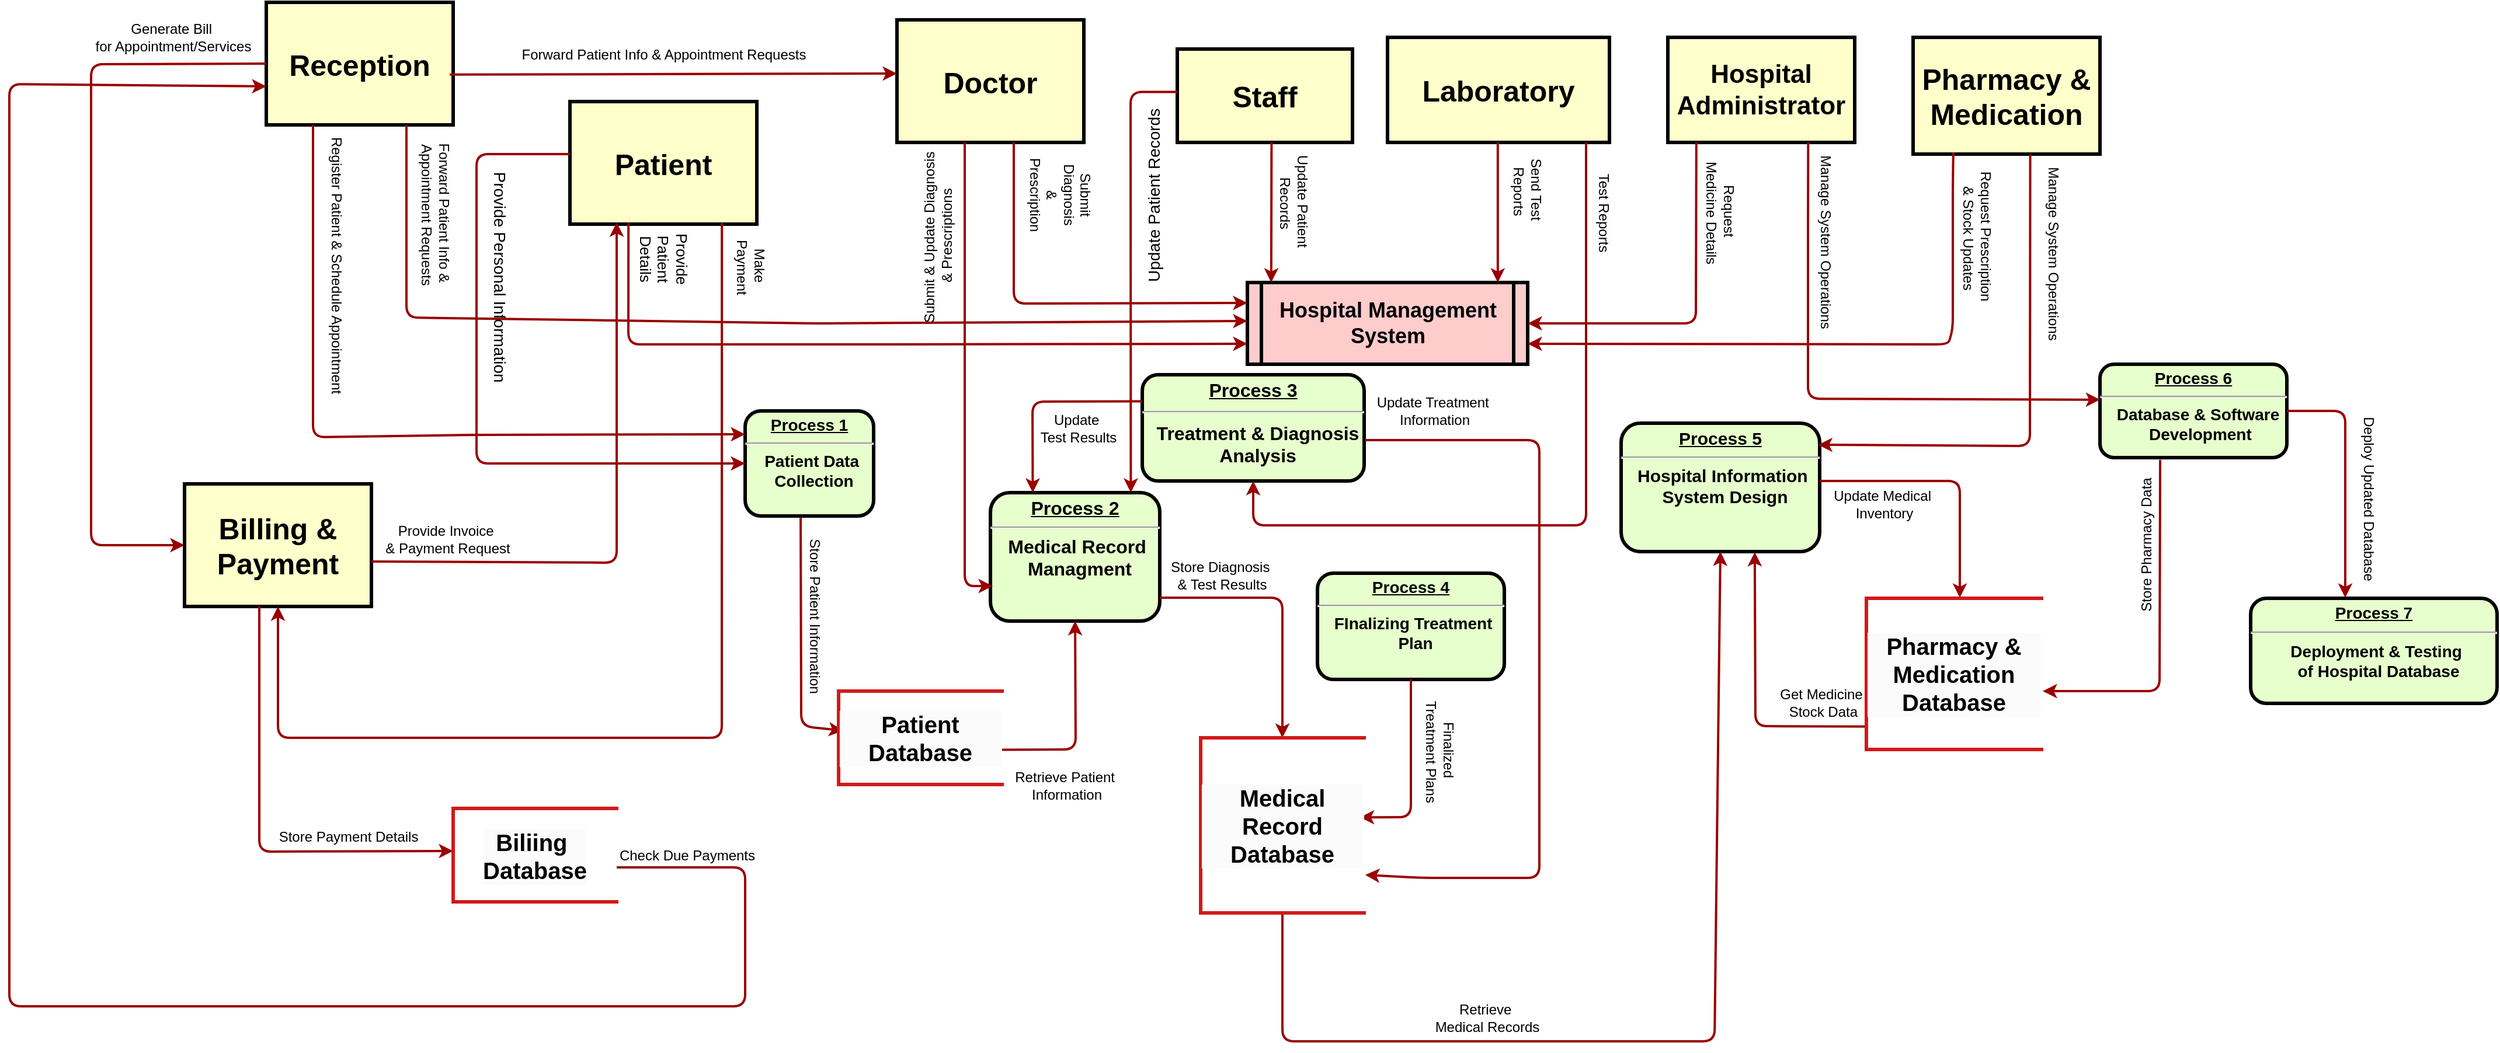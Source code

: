 <mxfile version="26.0.9">
  <diagram name="Page-1" id="c7558073-3199-34d8-9f00-42111426c3f3">
    <mxGraphModel dx="2760" dy="861" grid="1" gridSize="10" guides="1" tooltips="1" connect="1" arrows="1" fold="1" page="1" pageScale="1" pageWidth="826" pageHeight="1169" background="none" math="0" shadow="0">
      <root>
        <mxCell id="0" />
        <mxCell id="1" parent="0" />
        <mxCell id="2" value="&lt;p style=&quot;margin: 0px; margin-top: 4px; text-align: center; text-decoration: underline;&quot;&gt;&lt;strong&gt;&lt;font style=&quot;font-size: 14px;&quot;&gt;Process 1&lt;br&gt;&lt;/font&gt;&lt;/strong&gt;&lt;/p&gt;&lt;hr&gt;&lt;p style=&quot;margin: 0px; margin-left: 8px;&quot;&gt;&lt;font style=&quot;font-size: 14px;&quot;&gt;Patient Data&amp;nbsp;&lt;/font&gt;&lt;/p&gt;&lt;p style=&quot;margin: 0px; margin-left: 8px;&quot;&gt;&lt;font style=&quot;font-size: 14px;&quot;&gt;Collection&lt;/font&gt;&lt;/p&gt;" style="verticalAlign=middle;align=center;overflow=fill;fontSize=12;fontFamily=Helvetica;html=1;rounded=1;fontStyle=1;strokeWidth=3;fillColor=#E6FFCC" parent="1" vertex="1">
          <mxGeometry x="-50" y="370" width="110" height="90" as="geometry" />
        </mxCell>
        <mxCell id="3" value="Doctor" style="whiteSpace=wrap;align=center;verticalAlign=middle;fontStyle=1;strokeWidth=3;fillColor=#FFFFCC;fontSize=25;" parent="1" vertex="1">
          <mxGeometry x="80" y="35" width="160" height="105" as="geometry" />
        </mxCell>
        <mxCell id="4" value="Patient" style="whiteSpace=wrap;align=center;verticalAlign=middle;fontStyle=1;strokeWidth=3;fillColor=#FFFFCC;fontSize=25;" parent="1" vertex="1">
          <mxGeometry x="-200" y="105" width="160" height="105" as="geometry" />
        </mxCell>
        <mxCell id="5" value="Hospital Management System" style="shape=process;whiteSpace=wrap;align=center;verticalAlign=middle;size=0.048;fontStyle=1;strokeWidth=3;fillColor=#FFCCCC;fontSize=18;" parent="1" vertex="1">
          <mxGeometry x="380" y="260" width="240" height="70" as="geometry" />
        </mxCell>
        <mxCell id="6" value="&lt;p style=&quot;margin: 0px; margin-top: 4px; text-align: center; text-decoration: underline;&quot;&gt;&lt;strong&gt;&lt;font style=&quot;font-size: 16px;&quot;&gt;Process 2&lt;br&gt;&lt;/font&gt;&lt;/strong&gt;&lt;/p&gt;&lt;hr&gt;&lt;p style=&quot;margin: 0px; margin-left: 8px;&quot;&gt;&lt;font style=&quot;font-size: 16px;&quot;&gt;Medical Record&amp;nbsp;&lt;/font&gt;&lt;/p&gt;&lt;p style=&quot;margin: 0px; margin-left: 8px;&quot;&gt;&lt;font style=&quot;font-size: 16px;&quot;&gt;Managment&lt;/font&gt;&lt;/p&gt;" style="verticalAlign=middle;align=center;overflow=fill;fontSize=12;fontFamily=Helvetica;html=1;rounded=1;fontStyle=1;strokeWidth=3;fillColor=#E6FFCC" parent="1" vertex="1">
          <mxGeometry x="160" y="440" width="145" height="110" as="geometry" />
        </mxCell>
        <mxCell id="7" value="&lt;p style=&quot;margin: 0px; margin-top: 4px; text-align: center; text-decoration: underline;&quot;&gt;&lt;strong&gt;&lt;font&gt;&lt;strong&gt;Process&lt;/strong&gt; 3&lt;br&gt;&lt;/font&gt;&lt;/strong&gt;&lt;/p&gt;&lt;hr&gt;&lt;p style=&quot;margin: 0px; margin-left: 8px;&quot;&gt;&lt;font&gt;Treatment &amp;amp;&amp;nbsp;&lt;/font&gt;&lt;span style=&quot;background-color: transparent; color: light-dark(rgb(0, 0, 0), rgb(255, 255, 255));&quot;&gt;Diagnosis&lt;/span&gt;&lt;/p&gt;&lt;p style=&quot;margin: 0px; margin-left: 8px;&quot;&gt;&lt;font&gt;Analysis&lt;/font&gt;&lt;/p&gt;" style="verticalAlign=middle;align=center;overflow=fill;fontSize=16;fontFamily=Helvetica;html=1;rounded=1;fontStyle=1;strokeWidth=3;fillColor=#E6FFCC;rotation=0;" parent="1" vertex="1">
          <mxGeometry x="290" y="339" width="190" height="91" as="geometry" />
        </mxCell>
        <mxCell id="8" value="&lt;p style=&quot;margin: 0px; margin-top: 4px; text-align: center; text-decoration: underline;&quot;&gt;&lt;strong&gt;&lt;font style=&quot;font-size: 14px;&quot;&gt;&lt;strong style=&quot;&quot;&gt;Process&lt;/strong&gt; 4&lt;br&gt;&lt;/font&gt;&lt;/strong&gt;&lt;/p&gt;&lt;hr&gt;&lt;p style=&quot;margin: 0px; margin-left: 8px;&quot;&gt;&lt;font style=&quot;font-size: 14px;&quot;&gt;FInalizing Treatment&amp;nbsp;&lt;/font&gt;&lt;/p&gt;&lt;p style=&quot;margin: 0px; margin-left: 8px;&quot;&gt;&lt;font style=&quot;font-size: 14px;&quot;&gt;Plan&lt;/font&gt;&lt;/p&gt;" style="verticalAlign=middle;align=center;overflow=fill;fontSize=12;fontFamily=Helvetica;html=1;rounded=1;fontStyle=1;strokeWidth=3;fillColor=#E6FFCC" parent="1" vertex="1">
          <mxGeometry x="440" y="509" width="160" height="91" as="geometry" />
        </mxCell>
        <mxCell id="9" value="&lt;p style=&quot;margin: 0px; margin-top: 4px; text-align: center; text-decoration: underline;&quot;&gt;&lt;strong&gt;&lt;font style=&quot;font-size: 15px;&quot;&gt;&lt;strong style=&quot;&quot;&gt;Process&lt;/strong&gt; 5&lt;br&gt;&lt;/font&gt;&lt;/strong&gt;&lt;/p&gt;&lt;hr&gt;&lt;p style=&quot;margin: 0px; margin-left: 8px;&quot;&gt;&lt;strong data-end=&quot;839&quot; data-start=&quot;801&quot;&gt;&lt;font style=&quot;font-size: 15px;&quot;&gt;Hospital Information&amp;nbsp;&lt;/font&gt;&lt;/strong&gt;&lt;/p&gt;&lt;p style=&quot;margin: 0px; margin-left: 8px;&quot;&gt;&lt;strong data-end=&quot;839&quot; data-start=&quot;801&quot;&gt;&lt;font style=&quot;font-size: 15px;&quot;&gt;System Design&lt;/font&gt;&lt;/strong&gt;&lt;br&gt;&lt;/p&gt;" style="verticalAlign=middle;align=center;overflow=fill;fontSize=12;fontFamily=Helvetica;html=1;rounded=1;fontStyle=1;strokeWidth=3;fillColor=#E6FFCC" parent="1" vertex="1">
          <mxGeometry x="700" y="380.5" width="170" height="110" as="geometry" />
        </mxCell>
        <mxCell id="10" value="&lt;p style=&quot;margin: 0px; margin-top: 4px; text-align: center; text-decoration: underline;&quot;&gt;&lt;strong&gt;&lt;font style=&quot;font-size: 14px;&quot;&gt;&lt;strong style=&quot;&quot;&gt;Process&lt;/strong&gt; 6&lt;br&gt;&lt;/font&gt;&lt;/strong&gt;&lt;/p&gt;&lt;hr&gt;&lt;p style=&quot;margin: 0px; margin-left: 8px;&quot;&gt;&lt;font style=&quot;font-size: 14px;&quot;&gt;Database &amp;amp; Software&lt;/font&gt;&lt;/p&gt;&lt;p style=&quot;margin: 0px; margin-left: 8px;&quot;&gt;&lt;font style=&quot;font-size: 14px;&quot;&gt;&amp;nbsp;Development&lt;/font&gt;&lt;br&gt;&lt;/p&gt;" style="verticalAlign=middle;align=center;overflow=fill;fontSize=12;fontFamily=Helvetica;html=1;rounded=1;fontStyle=1;strokeWidth=3;fillColor=#E6FFCC" parent="1" vertex="1">
          <mxGeometry x="1110" y="330" width="160" height="80" as="geometry" />
        </mxCell>
        <mxCell id="12" value="Laboratory" style="whiteSpace=wrap;align=center;verticalAlign=middle;fontStyle=1;strokeWidth=3;fillColor=#FFFFCC;fontSize=25;" parent="1" vertex="1">
          <mxGeometry x="500" y="50" width="190" height="90" as="geometry" />
        </mxCell>
        <mxCell id="13" value="Hospital Administrator" style="whiteSpace=wrap;align=center;verticalAlign=middle;fontStyle=1;strokeWidth=3;fillColor=#FFFFCC;fontSize=22;" parent="1" vertex="1">
          <mxGeometry x="740" y="50" width="160" height="90" as="geometry" />
        </mxCell>
        <mxCell id="14" value="Staff" style="whiteSpace=wrap;align=center;verticalAlign=middle;fontStyle=1;strokeWidth=3;fillColor=#FFFFCC;fontSize=25;" parent="1" vertex="1">
          <mxGeometry x="320" y="60" width="150" height="80" as="geometry" />
        </mxCell>
        <mxCell id="15" value="Pharmacy &amp; Medication" style="whiteSpace=wrap;align=center;verticalAlign=middle;fontStyle=1;strokeWidth=3;fillColor=#FFFFCC;fontSize=25;" parent="1" vertex="1">
          <mxGeometry x="950" y="50" width="160" height="100" as="geometry" />
        </mxCell>
        <mxCell id="11" value="&lt;p style=&quot;margin: 0px; margin-top: 4px; text-align: center; text-decoration: underline;&quot;&gt;&lt;strong&gt;&lt;strong&gt;Process&lt;/strong&gt; 7&lt;br&gt;&lt;/strong&gt;&lt;/p&gt;&lt;hr&gt;&lt;p style=&quot;margin: 0px; margin-left: 8px;&quot;&gt;Deployment &amp;amp; Testing&amp;nbsp;&lt;/p&gt;&lt;p style=&quot;margin: 0px; margin-left: 8px;&quot;&gt;of Hospital Database&lt;br&gt;&lt;/p&gt;" style="verticalAlign=middle;align=center;overflow=fill;fontSize=14;fontFamily=Helvetica;html=1;rounded=1;fontStyle=1;strokeWidth=3;fillColor=#E6FFCC" parent="1" vertex="1">
          <mxGeometry x="1239" y="530.5" width="211" height="90" as="geometry" />
        </mxCell>
        <mxCell id="kABfXjlVgv8Bpkl_hZbt-113" value="" style="edgeStyle=none;noEdgeStyle=1;strokeColor=#990000;strokeWidth=2;entryX=0;entryY=0.75;entryDx=0;entryDy=0;exitX=0.313;exitY=0.984;exitDx=0;exitDy=0;exitPerimeter=0;" parent="1" source="4" target="5" edge="1">
          <mxGeometry width="100" height="100" relative="1" as="geometry">
            <mxPoint x="-150" y="200" as="sourcePoint" />
            <mxPoint x="250" y="303" as="targetPoint" />
            <Array as="points">
              <mxPoint x="-150" y="313" />
              <mxPoint x="40" y="313" />
            </Array>
          </mxGeometry>
        </mxCell>
        <mxCell id="kABfXjlVgv8Bpkl_hZbt-114" value="" style="edgeStyle=none;noEdgeStyle=1;strokeColor=#990000;strokeWidth=2;" parent="1" edge="1">
          <mxGeometry width="100" height="100" relative="1" as="geometry">
            <mxPoint x="400.69" y="140" as="sourcePoint" />
            <mxPoint x="400.41" y="260" as="targetPoint" />
            <Array as="points" />
          </mxGeometry>
        </mxCell>
        <mxCell id="kABfXjlVgv8Bpkl_hZbt-118" value="" style="edgeStyle=none;noEdgeStyle=1;strokeColor=#990000;strokeWidth=2;entryX=0.332;entryY=0.006;entryDx=0;entryDy=0;entryPerimeter=0;" parent="1" edge="1">
          <mxGeometry width="100" height="100" relative="1" as="geometry">
            <mxPoint x="594.41" y="140" as="sourcePoint" />
            <mxPoint x="594.41" y="260" as="targetPoint" />
            <Array as="points" />
          </mxGeometry>
        </mxCell>
        <mxCell id="kABfXjlVgv8Bpkl_hZbt-119" value="" style="edgeStyle=none;noEdgeStyle=1;strokeColor=#990000;strokeWidth=2;entryX=1;entryY=0.5;entryDx=0;entryDy=0;" parent="1" target="5" edge="1">
          <mxGeometry width="100" height="100" relative="1" as="geometry">
            <mxPoint x="764.41" y="140" as="sourcePoint" />
            <mxPoint x="764.41" y="260" as="targetPoint" />
            <Array as="points">
              <mxPoint x="764" y="295" />
            </Array>
          </mxGeometry>
        </mxCell>
        <mxCell id="kABfXjlVgv8Bpkl_hZbt-120" value="" style="edgeStyle=none;noEdgeStyle=1;strokeColor=#990000;strokeWidth=2;entryX=1;entryY=0.75;entryDx=0;entryDy=0;" parent="1" target="5" edge="1">
          <mxGeometry width="100" height="100" relative="1" as="geometry">
            <mxPoint x="984.41" y="148.5" as="sourcePoint" />
            <mxPoint x="670.0" y="321" as="targetPoint" />
            <Array as="points">
              <mxPoint x="984" y="178.5" />
              <mxPoint x="984" y="300" />
              <mxPoint x="980" y="313" />
            </Array>
          </mxGeometry>
        </mxCell>
        <mxCell id="kABfXjlVgv8Bpkl_hZbt-121" value="Provide Patient Details" style="text;html=1;align=center;verticalAlign=middle;whiteSpace=wrap;rounded=0;rotation=90;fontSize=13;" parent="1" vertex="1">
          <mxGeometry x="-150" y="225" width="60" height="30" as="geometry" />
        </mxCell>
        <mxCell id="kABfXjlVgv8Bpkl_hZbt-122" value="&lt;meta charset=&quot;utf-8&quot;&gt;Submit Diagnosis &amp;amp; Prescription" style="text;html=1;align=center;verticalAlign=middle;whiteSpace=wrap;rounded=0;rotation=90;" parent="1" vertex="1">
          <mxGeometry x="190" y="170" width="60" height="30" as="geometry" />
        </mxCell>
        <mxCell id="kABfXjlVgv8Bpkl_hZbt-126" value="Update Patient&lt;div&gt;&amp;nbsp;Records&lt;/div&gt;" style="text;html=1;align=center;verticalAlign=middle;resizable=0;points=[];autosize=1;strokeColor=none;fillColor=none;rotation=90;" parent="1" vertex="1">
          <mxGeometry x="370" y="170" width="100" height="40" as="geometry" />
        </mxCell>
        <mxCell id="kABfXjlVgv8Bpkl_hZbt-127" value="Send Test&lt;div&gt;&amp;nbsp;Reports&lt;/div&gt;" style="text;html=1;align=center;verticalAlign=middle;resizable=0;points=[];autosize=1;strokeColor=none;fillColor=none;rotation=90;" parent="1" vertex="1">
          <mxGeometry x="580" y="160" width="80" height="40" as="geometry" />
        </mxCell>
        <mxCell id="kABfXjlVgv8Bpkl_hZbt-128" value="Request&amp;nbsp;&lt;div&gt;Medicine Details&lt;/div&gt;" style="text;html=1;align=center;verticalAlign=middle;resizable=0;points=[];autosize=1;strokeColor=none;fillColor=none;rotation=90;" parent="1" vertex="1">
          <mxGeometry x="730" y="180" width="110" height="40" as="geometry" />
        </mxCell>
        <mxCell id="kABfXjlVgv8Bpkl_hZbt-129" value="Request Prescription&lt;div&gt;&amp;nbsp;&amp;amp; Stock Updates&lt;br&gt;&lt;/div&gt;" style="text;html=1;align=center;verticalAlign=middle;resizable=0;points=[];autosize=1;strokeColor=none;fillColor=none;rotation=90;" parent="1" vertex="1">
          <mxGeometry x="940" y="200" width="130" height="40" as="geometry" />
        </mxCell>
        <mxCell id="kABfXjlVgv8Bpkl_hZbt-130" value="" style="edgeStyle=none;noEdgeStyle=1;strokeColor=#990000;strokeWidth=2;exitX=0.432;exitY=1.018;exitDx=0;exitDy=0;exitPerimeter=0;entryX=0.028;entryY=0.556;entryDx=0;entryDy=0;entryPerimeter=0;" parent="1" source="2" edge="1">
          <mxGeometry width="100" height="100" relative="1" as="geometry">
            <mxPoint y="470" as="sourcePoint" />
            <mxPoint x="33.92" y="643.9" as="targetPoint" />
            <Array as="points">
              <mxPoint x="-2" y="640" />
            </Array>
          </mxGeometry>
        </mxCell>
        <mxCell id="kABfXjlVgv8Bpkl_hZbt-131" value="" style="edgeStyle=none;noEdgeStyle=1;strokeColor=#990000;strokeWidth=2;entryX=0;entryY=0.5;entryDx=0;entryDy=0;" parent="1" target="2" edge="1">
          <mxGeometry width="100" height="100" relative="1" as="geometry">
            <mxPoint x="-200" y="150" as="sourcePoint" />
            <mxPoint x="110" y="430" as="targetPoint" />
            <Array as="points">
              <mxPoint x="-280" y="150" />
              <mxPoint x="-280" y="415" />
              <mxPoint x="-140" y="415" />
            </Array>
          </mxGeometry>
        </mxCell>
        <mxCell id="kABfXjlVgv8Bpkl_hZbt-132" value="" style="edgeStyle=none;noEdgeStyle=1;strokeColor=#990000;strokeWidth=2;exitX=0.995;exitY=0.665;exitDx=0;exitDy=0;exitPerimeter=0;entryX=0.5;entryY=1;entryDx=0;entryDy=0;" parent="1" target="6" edge="1">
          <mxGeometry width="100" height="100" relative="1" as="geometry">
            <mxPoint x="169.3" y="660.25" as="sourcePoint" />
            <mxPoint x="243" y="560" as="targetPoint" />
            <Array as="points">
              <mxPoint x="233" y="660" />
            </Array>
          </mxGeometry>
        </mxCell>
        <mxCell id="kABfXjlVgv8Bpkl_hZbt-133" value="Store Patient Information" style="text;html=1;align=center;verticalAlign=middle;resizable=0;points=[];autosize=1;strokeColor=none;fillColor=none;rotation=90;" parent="1" vertex="1">
          <mxGeometry x="-70" y="530.5" width="160" height="30" as="geometry" />
        </mxCell>
        <mxCell id="kABfXjlVgv8Bpkl_hZbt-134" value="Retrieve Patient&amp;nbsp;&lt;div&gt;Information&lt;/div&gt;" style="text;html=1;align=center;verticalAlign=middle;resizable=0;points=[];autosize=1;strokeColor=none;fillColor=none;rotation=0;" parent="1" vertex="1">
          <mxGeometry x="170" y="670.5" width="110" height="40" as="geometry" />
        </mxCell>
        <mxCell id="kABfXjlVgv8Bpkl_hZbt-135" value="" style="edgeStyle=none;noEdgeStyle=1;strokeColor=#990000;strokeWidth=2;" parent="1" edge="1">
          <mxGeometry width="100" height="100" relative="1" as="geometry">
            <mxPoint x="305" y="530" as="sourcePoint" />
            <mxPoint x="410" y="650.0" as="targetPoint" />
            <Array as="points">
              <mxPoint x="410" y="530" />
            </Array>
          </mxGeometry>
        </mxCell>
        <mxCell id="kABfXjlVgv8Bpkl_hZbt-136" value="Store Diagnosis&amp;nbsp;&lt;div&gt;&amp;amp; Test Results&lt;/div&gt;" style="text;html=1;align=center;verticalAlign=middle;resizable=0;points=[];autosize=1;strokeColor=none;fillColor=none;" parent="1" vertex="1">
          <mxGeometry x="303" y="490.5" width="110" height="40" as="geometry" />
        </mxCell>
        <mxCell id="kABfXjlVgv8Bpkl_hZbt-138" value="" style="edgeStyle=none;noEdgeStyle=1;strokeColor=#990000;strokeWidth=2;entryX=1.007;entryY=0.783;entryDx=0;entryDy=0;entryPerimeter=0;" parent="1" edge="1">
          <mxGeometry width="100" height="100" relative="1" as="geometry">
            <mxPoint x="481" y="395" as="sourcePoint" />
            <mxPoint x="480.98" y="767.45" as="targetPoint" />
            <Array as="points">
              <mxPoint x="630" y="395" />
              <mxPoint x="630" y="770" />
              <mxPoint x="530" y="770" />
            </Array>
          </mxGeometry>
        </mxCell>
        <mxCell id="kABfXjlVgv8Bpkl_hZbt-139" value="Update Treatment&amp;nbsp;&lt;div&gt;Information&lt;/div&gt;" style="text;html=1;align=center;verticalAlign=middle;resizable=0;points=[];autosize=1;strokeColor=none;fillColor=none;" parent="1" vertex="1">
          <mxGeometry x="480" y="350" width="120" height="40" as="geometry" />
        </mxCell>
        <mxCell id="kABfXjlVgv8Bpkl_hZbt-143" value="" style="edgeStyle=none;noEdgeStyle=1;strokeColor=#990000;strokeWidth=2;entryX=0.974;entryY=0.454;entryDx=0;entryDy=0;entryPerimeter=0;" parent="1" source="8" edge="1">
          <mxGeometry width="100" height="100" relative="1" as="geometry">
            <mxPoint x="315" y="540" as="sourcePoint" />
            <mxPoint x="476.36" y="718.1" as="targetPoint" />
            <Array as="points">
              <mxPoint x="520" y="718" />
            </Array>
          </mxGeometry>
        </mxCell>
        <mxCell id="kABfXjlVgv8Bpkl_hZbt-144" value="Finalized&lt;div&gt;&amp;nbsp;Treatment Plans&lt;/div&gt;" style="text;html=1;align=center;verticalAlign=middle;resizable=0;points=[];autosize=1;strokeColor=none;fillColor=none;rotation=90;" parent="1" vertex="1">
          <mxGeometry x="490" y="640" width="110" height="40" as="geometry" />
        </mxCell>
        <mxCell id="kABfXjlVgv8Bpkl_hZbt-145" value="" style="edgeStyle=none;noEdgeStyle=1;strokeColor=#990000;strokeWidth=2;entryX=0.5;entryY=1;entryDx=0;entryDy=0;exitX=0.5;exitY=1;exitDx=0;exitDy=0;" parent="1" target="9" edge="1">
          <mxGeometry width="100" height="100" relative="1" as="geometry">
            <mxPoint x="410" y="800" as="sourcePoint" />
            <mxPoint x="40" y="1120.0" as="targetPoint" />
            <Array as="points">
              <mxPoint x="410" y="910" />
              <mxPoint x="480" y="910" />
              <mxPoint x="780" y="910" />
            </Array>
          </mxGeometry>
        </mxCell>
        <mxCell id="kABfXjlVgv8Bpkl_hZbt-146" value="Retrieve&amp;nbsp;&lt;div&gt;Medical Records&lt;/div&gt;" style="text;html=1;align=center;verticalAlign=middle;resizable=0;points=[];autosize=1;strokeColor=none;fillColor=none;rotation=0;" parent="1" vertex="1">
          <mxGeometry x="530" y="870" width="110" height="40" as="geometry" />
        </mxCell>
        <mxCell id="kABfXjlVgv8Bpkl_hZbt-148" value="" style="edgeStyle=none;noEdgeStyle=1;strokeColor=#990000;strokeWidth=2;entryX=0.5;entryY=0;entryDx=0;entryDy=0;entryPerimeter=0;" parent="1" edge="1">
          <mxGeometry width="100" height="100" relative="1" as="geometry">
            <mxPoint x="870" y="430" as="sourcePoint" />
            <mxPoint x="990.0" y="530" as="targetPoint" />
            <Array as="points">
              <mxPoint x="990" y="430" />
            </Array>
          </mxGeometry>
        </mxCell>
        <mxCell id="kABfXjlVgv8Bpkl_hZbt-149" value="Update Medical&amp;nbsp;&lt;div&gt;Inventory&lt;/div&gt;" style="text;html=1;align=center;verticalAlign=middle;resizable=0;points=[];autosize=1;strokeColor=none;fillColor=none;" parent="1" vertex="1">
          <mxGeometry x="870" y="430" width="110" height="40" as="geometry" />
        </mxCell>
        <mxCell id="kABfXjlVgv8Bpkl_hZbt-151" value="" style="edgeStyle=none;noEdgeStyle=1;strokeColor=#990000;strokeWidth=2;exitX=0;exitY=0.736;exitDx=0;exitDy=0;exitPerimeter=0;entryX=0.673;entryY=1.004;entryDx=0;entryDy=0;entryPerimeter=0;" parent="1" target="9" edge="1">
          <mxGeometry width="100" height="100" relative="1" as="geometry">
            <mxPoint x="920.0" y="640.4" as="sourcePoint" />
            <mxPoint x="827" y="480" as="targetPoint" />
            <Array as="points">
              <mxPoint x="815" y="640" />
            </Array>
          </mxGeometry>
        </mxCell>
        <mxCell id="kABfXjlVgv8Bpkl_hZbt-152" value="Get Medicine&lt;div&gt;&amp;nbsp;Stock Data&lt;/div&gt;" style="text;html=1;align=center;verticalAlign=middle;resizable=0;points=[];autosize=1;strokeColor=none;fillColor=none;" parent="1" vertex="1">
          <mxGeometry x="826" y="600" width="90" height="40" as="geometry" />
        </mxCell>
        <mxCell id="kABfXjlVgv8Bpkl_hZbt-153" value="Store Pharmacy Data" style="text;html=1;align=center;verticalAlign=middle;resizable=0;points=[];autosize=1;strokeColor=none;fillColor=none;rotation=-90;" parent="1" vertex="1">
          <mxGeometry x="1080" y="470" width="140" height="30" as="geometry" />
        </mxCell>
        <mxCell id="kABfXjlVgv8Bpkl_hZbt-154" value="" style="edgeStyle=none;noEdgeStyle=1;strokeColor=#990000;strokeWidth=2;exitX=0.322;exitY=1.023;exitDx=0;exitDy=0;exitPerimeter=0;" parent="1" source="10" edge="1">
          <mxGeometry width="100" height="100" relative="1" as="geometry">
            <mxPoint x="1161.28" y="450" as="sourcePoint" />
            <mxPoint x="1061" y="610" as="targetPoint" />
            <Array as="points">
              <mxPoint x="1161" y="610" />
            </Array>
          </mxGeometry>
        </mxCell>
        <mxCell id="kABfXjlVgv8Bpkl_hZbt-155" value="" style="edgeStyle=none;noEdgeStyle=1;strokeColor=#990000;strokeWidth=2;" parent="1" source="10" edge="1">
          <mxGeometry width="100" height="100" relative="1" as="geometry">
            <mxPoint x="1230" y="430" as="sourcePoint" />
            <mxPoint x="1320" y="530" as="targetPoint" />
            <Array as="points">
              <mxPoint x="1320" y="370" />
            </Array>
          </mxGeometry>
        </mxCell>
        <mxCell id="kABfXjlVgv8Bpkl_hZbt-161" value="" style="edgeStyle=none;noEdgeStyle=1;strokeColor=#990000;strokeWidth=2;entryX=0;entryY=0.25;entryDx=0;entryDy=0;" parent="1" target="5" edge="1">
          <mxGeometry width="100" height="100" relative="1" as="geometry">
            <mxPoint x="180" y="140" as="sourcePoint" />
            <mxPoint x="380" y="278" as="targetPoint" />
            <Array as="points">
              <mxPoint x="180" y="278" />
            </Array>
          </mxGeometry>
        </mxCell>
        <mxCell id="kABfXjlVgv8Bpkl_hZbt-163" value="" style="edgeStyle=none;noEdgeStyle=1;strokeColor=#990000;strokeWidth=2;exitX=0.432;exitY=1.018;exitDx=0;exitDy=0;exitPerimeter=0;" parent="1" edge="1">
          <mxGeometry width="100" height="100" relative="1" as="geometry">
            <mxPoint x="138" y="140" as="sourcePoint" />
            <mxPoint x="162" y="520" as="targetPoint" />
            <Array as="points">
              <mxPoint x="138" y="520" />
            </Array>
          </mxGeometry>
        </mxCell>
        <mxCell id="kABfXjlVgv8Bpkl_hZbt-164" value="&lt;font&gt;Provide Personal Information&lt;/font&gt;" style="text;html=1;align=center;verticalAlign=middle;resizable=0;points=[];autosize=1;strokeColor=none;fillColor=none;rotation=90;fontSize=14;" parent="1" vertex="1">
          <mxGeometry x="-360" y="240" width="200" height="30" as="geometry" />
        </mxCell>
        <mxCell id="kABfXjlVgv8Bpkl_hZbt-166" value="Submit &amp;amp; Update Diagnosis&amp;nbsp;&lt;div&gt;&amp;amp; Prescriptions&lt;/div&gt;" style="text;html=1;align=center;verticalAlign=middle;resizable=0;points=[];autosize=1;strokeColor=none;fillColor=none;rotation=-90;" parent="1" vertex="1">
          <mxGeometry x="30" y="200" width="170" height="40" as="geometry" />
        </mxCell>
        <mxCell id="kABfXjlVgv8Bpkl_hZbt-171" value="" style="edgeStyle=none;noEdgeStyle=1;strokeColor=#990000;strokeWidth=2;entryX=0.829;entryY=0.03;entryDx=0;entryDy=0;exitX=0;exitY=0.5;exitDx=0;exitDy=0;entryPerimeter=0;" parent="1" edge="1">
          <mxGeometry width="100" height="100" relative="1" as="geometry">
            <mxPoint x="320" y="96.7" as="sourcePoint" />
            <mxPoint x="280.205" y="440.0" as="targetPoint" />
            <Array as="points">
              <mxPoint x="280" y="96.7" />
            </Array>
          </mxGeometry>
        </mxCell>
        <mxCell id="kABfXjlVgv8Bpkl_hZbt-172" value="Update Patient Records" style="edgeLabel;html=1;align=center;verticalAlign=middle;resizable=0;points=[];rotation=-90;fontSize=14;" parent="kABfXjlVgv8Bpkl_hZbt-171" vertex="1" connectable="0">
          <mxGeometry x="-0.498" y="2" relative="1" as="geometry">
            <mxPoint x="18" y="33" as="offset" />
          </mxGeometry>
        </mxCell>
        <mxCell id="kABfXjlVgv8Bpkl_hZbt-175" value="" style="edgeStyle=none;noEdgeStyle=1;strokeColor=#990000;strokeWidth=2;entryX=0.5;entryY=1;entryDx=0;entryDy=0;" parent="1" target="7" edge="1">
          <mxGeometry width="100" height="100" relative="1" as="geometry">
            <mxPoint x="670" y="140" as="sourcePoint" />
            <mxPoint x="740" y="240" as="targetPoint" />
            <Array as="points">
              <mxPoint x="670" y="468" />
              <mxPoint x="540" y="468" />
              <mxPoint x="385" y="468" />
            </Array>
          </mxGeometry>
        </mxCell>
        <mxCell id="kABfXjlVgv8Bpkl_hZbt-176" value="Test Reports" style="text;html=1;align=center;verticalAlign=middle;resizable=0;points=[];autosize=1;strokeColor=none;fillColor=none;rotation=90;" parent="1" vertex="1">
          <mxGeometry x="640" y="185" width="90" height="30" as="geometry" />
        </mxCell>
        <mxCell id="kABfXjlVgv8Bpkl_hZbt-178" value="" style="edgeStyle=none;noEdgeStyle=1;strokeColor=#990000;strokeWidth=2;entryX=0.992;entryY=0.168;entryDx=0;entryDy=0;entryPerimeter=0;" parent="1" target="9" edge="1">
          <mxGeometry width="100" height="100" relative="1" as="geometry">
            <mxPoint x="1050.28" y="150" as="sourcePoint" />
            <mxPoint x="950" y="310" as="targetPoint" />
            <Array as="points">
              <mxPoint x="1050" y="400" />
            </Array>
          </mxGeometry>
        </mxCell>
        <mxCell id="kABfXjlVgv8Bpkl_hZbt-181" value="Manage System Operations" style="text;html=1;align=center;verticalAlign=middle;resizable=0;points=[];autosize=1;strokeColor=none;fillColor=none;rotation=90;" parent="1" vertex="1">
          <mxGeometry x="985" y="220" width="170" height="30" as="geometry" />
        </mxCell>
        <mxCell id="kABfXjlVgv8Bpkl_hZbt-183" value="" style="edgeStyle=none;noEdgeStyle=1;strokeColor=#990000;strokeWidth=2;entryX=0.001;entryY=0.38;entryDx=0;entryDy=0;entryPerimeter=0;exitX=0.876;exitY=1.005;exitDx=0;exitDy=0;exitPerimeter=0;" parent="1" target="10" edge="1">
          <mxGeometry width="100" height="100" relative="1" as="geometry">
            <mxPoint x="860.16" y="140.0" as="sourcePoint" />
            <mxPoint x="1088.72" y="361.39" as="targetPoint" />
            <Array as="points">
              <mxPoint x="860" y="219.55" />
              <mxPoint x="860" y="359.55" />
            </Array>
          </mxGeometry>
        </mxCell>
        <mxCell id="kABfXjlVgv8Bpkl_hZbt-184" value="Manage System Operations" style="text;html=1;align=center;verticalAlign=middle;resizable=0;points=[];autosize=1;strokeColor=none;fillColor=none;rotation=90;" parent="1" vertex="1">
          <mxGeometry x="790" y="210" width="170" height="30" as="geometry" />
        </mxCell>
        <mxCell id="kABfXjlVgv8Bpkl_hZbt-185" value="Deploy Updated Database" style="text;html=1;align=center;verticalAlign=middle;resizable=0;points=[];autosize=1;strokeColor=none;fillColor=none;rotation=90;" parent="1" vertex="1">
          <mxGeometry x="1260" y="430" width="160" height="30" as="geometry" />
        </mxCell>
        <mxCell id="kABfXjlVgv8Bpkl_hZbt-188" value="" style="edgeStyle=none;noEdgeStyle=1;strokeColor=#990000;strokeWidth=2;exitX=0;exitY=0.25;exitDx=0;exitDy=0;entryX=0.25;entryY=0;entryDx=0;entryDy=0;" parent="1" source="7" target="6" edge="1">
          <mxGeometry width="100" height="100" relative="1" as="geometry">
            <mxPoint x="530" y="610" as="sourcePoint" />
            <mxPoint x="200" y="430" as="targetPoint" />
            <Array as="points">
              <mxPoint x="196" y="362" />
            </Array>
          </mxGeometry>
        </mxCell>
        <mxCell id="kABfXjlVgv8Bpkl_hZbt-189" value="Update&amp;nbsp;&lt;div&gt;Test Results&lt;/div&gt;" style="text;html=1;align=center;verticalAlign=middle;resizable=0;points=[];autosize=1;strokeColor=none;fillColor=none;" parent="1" vertex="1">
          <mxGeometry x="190" y="364.5" width="90" height="40" as="geometry" />
        </mxCell>
        <mxCell id="Q69aHHKTvdQ78P_1a7O1-15" value="Reception" style="whiteSpace=wrap;align=center;verticalAlign=middle;fontStyle=1;strokeWidth=3;fillColor=#FFFFCC;fontSize=25;" parent="1" vertex="1">
          <mxGeometry x="-460" y="20" width="160" height="105" as="geometry" />
        </mxCell>
        <mxCell id="Q69aHHKTvdQ78P_1a7O1-16" value="" style="edgeStyle=none;noEdgeStyle=1;strokeColor=#990000;strokeWidth=2;entryX=0;entryY=0.75;entryDx=0;entryDy=0;exitX=0.25;exitY=1;exitDx=0;exitDy=0;" parent="1" source="Q69aHHKTvdQ78P_1a7O1-15" edge="1">
          <mxGeometry width="100" height="100" relative="1" as="geometry">
            <mxPoint x="-420" y="130" as="sourcePoint" />
            <mxPoint x="-50" y="390" as="targetPoint" />
            <Array as="points">
              <mxPoint x="-420" y="182.5" />
              <mxPoint x="-420" y="392.5" />
              <mxPoint x="-280" y="390.5" />
            </Array>
          </mxGeometry>
        </mxCell>
        <mxCell id="Q69aHHKTvdQ78P_1a7O1-17" value="Register Patient &amp;amp; Schedule Appointment" style="text;html=1;align=center;verticalAlign=middle;resizable=0;points=[];autosize=1;strokeColor=none;fillColor=none;rotation=90;" parent="1" vertex="1">
          <mxGeometry x="-520" y="230" width="240" height="30" as="geometry" />
        </mxCell>
        <mxCell id="Q69aHHKTvdQ78P_1a7O1-18" value="" style="edgeStyle=none;noEdgeStyle=1;strokeColor=#990000;strokeWidth=2;entryX=0;entryY=0.75;entryDx=0;entryDy=0;exitX=0.75;exitY=1;exitDx=0;exitDy=0;" parent="1" source="Q69aHHKTvdQ78P_1a7O1-15" edge="1">
          <mxGeometry width="100" height="100" relative="1" as="geometry">
            <mxPoint x="10" y="-20" as="sourcePoint" />
            <mxPoint x="380" y="293" as="targetPoint" />
            <Array as="points">
              <mxPoint x="-340" y="290" />
              <mxPoint x="10" y="295" />
            </Array>
          </mxGeometry>
        </mxCell>
        <mxCell id="Q69aHHKTvdQ78P_1a7O1-19" value="Forward Patient Info &amp;amp;&lt;div&gt;&amp;nbsp;Appointment Requests&lt;/div&gt;" style="text;html=1;align=center;verticalAlign=middle;resizable=0;points=[];autosize=1;strokeColor=none;fillColor=none;rotation=90;" parent="1" vertex="1">
          <mxGeometry x="-390" y="180" width="150" height="40" as="geometry" />
        </mxCell>
        <mxCell id="Q69aHHKTvdQ78P_1a7O1-22" value="Forward Patient Info &amp;amp; Appointment Requests" style="text;html=1;align=center;verticalAlign=middle;resizable=0;points=[];autosize=1;strokeColor=none;fillColor=none;" parent="1" vertex="1">
          <mxGeometry x="-255" y="50" width="270" height="30" as="geometry" />
        </mxCell>
        <mxCell id="Q69aHHKTvdQ78P_1a7O1-23" value="" style="edgeStyle=none;noEdgeStyle=1;strokeColor=#990000;strokeWidth=2;exitX=0;exitY=0.5;exitDx=0;exitDy=0;entryX=0;entryY=0.5;entryDx=0;entryDy=0;" parent="1" source="Q69aHHKTvdQ78P_1a7O1-15" target="Q69aHHKTvdQ78P_1a7O1-25" edge="1">
          <mxGeometry width="100" height="100" relative="1" as="geometry">
            <mxPoint x="-710" y="234.29" as="sourcePoint" />
            <mxPoint x="-610" y="490" as="targetPoint" />
            <Array as="points">
              <mxPoint x="-610" y="73" />
              <mxPoint x="-610" y="485" />
            </Array>
          </mxGeometry>
        </mxCell>
        <mxCell id="Q69aHHKTvdQ78P_1a7O1-25" value="Billing &amp; Payment" style="whiteSpace=wrap;align=center;verticalAlign=middle;fontStyle=1;strokeWidth=3;fillColor=#FFFFCC;fontSize=25;" parent="1" vertex="1">
          <mxGeometry x="-530" y="432.5" width="160" height="105" as="geometry" />
        </mxCell>
        <mxCell id="Q69aHHKTvdQ78P_1a7O1-26" value="" style="edgeStyle=none;noEdgeStyle=1;strokeColor=#990000;strokeWidth=2;exitX=0.982;exitY=0.589;exitDx=0;exitDy=0;exitPerimeter=0;" parent="1" source="Q69aHHKTvdQ78P_1a7O1-15" edge="1">
          <mxGeometry width="100" height="100" relative="1" as="geometry">
            <mxPoint x="-289" y="80" as="sourcePoint" />
            <mxPoint x="80" y="81" as="targetPoint" />
            <Array as="points" />
          </mxGeometry>
        </mxCell>
        <mxCell id="Q69aHHKTvdQ78P_1a7O1-27" value="Generate Bill&amp;nbsp;&lt;div&gt;for Appointment/Services&lt;/div&gt;" style="text;html=1;align=center;verticalAlign=middle;resizable=0;points=[];autosize=1;strokeColor=none;fillColor=none;" parent="1" vertex="1">
          <mxGeometry x="-620" y="30" width="160" height="40" as="geometry" />
        </mxCell>
        <mxCell id="Q69aHHKTvdQ78P_1a7O1-31" value="" style="edgeStyle=none;noEdgeStyle=1;strokeColor=#990000;strokeWidth=2;exitX=1;exitY=0.633;exitDx=0;exitDy=0;exitPerimeter=0;" parent="1" source="Q69aHHKTvdQ78P_1a7O1-25" edge="1">
          <mxGeometry width="100" height="100" relative="1" as="geometry">
            <mxPoint x="-543" y="209.57" as="sourcePoint" />
            <mxPoint x="-160" y="208.57" as="targetPoint" />
            <Array as="points">
              <mxPoint x="-160" y="500" />
            </Array>
          </mxGeometry>
        </mxCell>
        <mxCell id="Q69aHHKTvdQ78P_1a7O1-32" value="Provide Invoice&amp;nbsp;&lt;div&gt;&amp;amp; Payment Request&lt;/div&gt;" style="text;html=1;align=center;verticalAlign=middle;resizable=0;points=[];autosize=1;strokeColor=none;fillColor=none;" parent="1" vertex="1">
          <mxGeometry x="-370" y="460" width="130" height="40" as="geometry" />
        </mxCell>
        <mxCell id="Q69aHHKTvdQ78P_1a7O1-35" value="" style="edgeStyle=none;noEdgeStyle=1;strokeColor=#990000;strokeWidth=2;exitX=0.813;exitY=0.99;exitDx=0;exitDy=0;exitPerimeter=0;entryX=0.5;entryY=1;entryDx=0;entryDy=0;" parent="1" source="4" target="Q69aHHKTvdQ78P_1a7O1-25" edge="1">
          <mxGeometry width="100" height="100" relative="1" as="geometry">
            <mxPoint x="8" y="472" as="sourcePoint" />
            <mxPoint x="44" y="654" as="targetPoint" />
            <Array as="points">
              <mxPoint x="-70" y="650" />
              <mxPoint x="-450" y="650" />
            </Array>
          </mxGeometry>
        </mxCell>
        <mxCell id="Q69aHHKTvdQ78P_1a7O1-36" value="Make&lt;div&gt;&amp;nbsp;Payment&lt;/div&gt;" style="text;html=1;align=center;verticalAlign=middle;resizable=0;points=[];autosize=1;strokeColor=none;fillColor=none;rotation=90;" parent="1" vertex="1">
          <mxGeometry x="-80" y="225" width="70" height="40" as="geometry" />
        </mxCell>
        <mxCell id="Q69aHHKTvdQ78P_1a7O1-38" value="Store Payment Details" style="text;html=1;align=center;verticalAlign=middle;resizable=0;points=[];autosize=1;strokeColor=none;fillColor=none;" parent="1" vertex="1">
          <mxGeometry x="-460" y="720" width="140" height="30" as="geometry" />
        </mxCell>
        <mxCell id="Q69aHHKTvdQ78P_1a7O1-39" value="" style="edgeStyle=none;noEdgeStyle=1;strokeColor=#990000;strokeWidth=2;" parent="1" edge="1">
          <mxGeometry width="100" height="100" relative="1" as="geometry">
            <mxPoint x="-466" y="537.5" as="sourcePoint" />
            <mxPoint x="-300" y="747" as="targetPoint" />
            <Array as="points">
              <mxPoint x="-466" y="707.5" />
              <mxPoint x="-466" y="747.5" />
            </Array>
          </mxGeometry>
        </mxCell>
        <mxCell id="Q69aHHKTvdQ78P_1a7O1-40" value="" style="edgeStyle=none;noEdgeStyle=1;strokeColor=#990000;strokeWidth=2;exitX=1;exitY=0.5;exitDx=0;exitDy=0;exitPerimeter=0;" parent="1" edge="1">
          <mxGeometry width="100" height="100" relative="1" as="geometry">
            <mxPoint x="-160" y="761.0" as="sourcePoint" />
            <mxPoint x="-460" y="92" as="targetPoint" />
            <Array as="points">
              <mxPoint x="-50" y="761" />
              <mxPoint x="-50" y="880" />
              <mxPoint x="-680" y="880" />
              <mxPoint x="-680" y="90" />
            </Array>
          </mxGeometry>
        </mxCell>
        <mxCell id="Q69aHHKTvdQ78P_1a7O1-41" value="Check Due Payments" style="text;html=1;align=center;verticalAlign=middle;resizable=0;points=[];autosize=1;strokeColor=none;fillColor=none;" parent="1" vertex="1">
          <mxGeometry x="-170" y="735.5" width="140" height="30" as="geometry" />
        </mxCell>
        <mxCell id="Efs5-QF1nfkg_5rqtMYJ-21" value="&lt;div style=&quot;forced-color-adjust: none; color: light-dark(rgb(0, 0, 0), rgb(0, 0, 0)); font-family: Helvetica; font-style: normal; font-variant-ligatures: normal; font-variant-caps: normal; font-weight: 400; letter-spacing: normal; orphans: 2; text-align: center; text-indent: 0px; text-transform: none; widows: 2; word-spacing: 0px; -webkit-text-stroke-width: 0px; white-space: normal; text-decoration-thickness: initial; text-decoration-style: initial; text-decoration-color: initial; font-size: 20px; background-color: light-dark(rgb(251, 251, 251), rgb(251, 251, 251));&quot; data-mx-given-colors=&quot;{&amp;quot;color&amp;quot;:&amp;quot;rgb(0, 0, 0)&amp;quot;,&amp;quot;background-color&amp;quot;:&amp;quot;rgb(251, 251, 251)&amp;quot;}&quot;&gt;&lt;b style=&quot;forced-color-adjust: none;&quot;&gt;&lt;span style=&quot;forced-color-adjust: none; background-color: transparent; color: light-dark(rgb(0, 0, 0), rgb(255, 255, 255));&quot;&gt;Biliing&amp;nbsp;&lt;/span&gt;&lt;br style=&quot;forced-color-adjust: none;&quot;&gt;&lt;/b&gt;&lt;/div&gt;&lt;div style=&quot;forced-color-adjust: none; color: light-dark(rgb(0, 0, 0), rgb(0, 0, 0)); font-family: Helvetica; font-style: normal; font-variant-ligatures: normal; font-variant-caps: normal; font-weight: 400; letter-spacing: normal; orphans: 2; text-align: center; text-indent: 0px; text-transform: none; widows: 2; word-spacing: 0px; -webkit-text-stroke-width: 0px; white-space: normal; text-decoration-thickness: initial; text-decoration-style: initial; text-decoration-color: initial; font-size: 20px; background-color: light-dark(rgb(251, 251, 251), rgb(251, 251, 251));&quot; data-mx-given-colors=&quot;{&amp;quot;color&amp;quot;:&amp;quot;rgb(0, 0, 0)&amp;quot;,&amp;quot;background-color&amp;quot;:&amp;quot;rgb(251, 251, 251)&amp;quot;}&quot;&gt;&lt;b style=&quot;forced-color-adjust: none;&quot;&gt;Database&lt;/b&gt;&lt;/div&gt;" style="html=1;dashed=0;whiteSpace=wrap;shape=partialRectangle;right=0;strokeColor=light-dark(#d21919, #ededed);strokeWidth=3;" vertex="1" parent="1">
          <mxGeometry x="-300" y="710.5" width="140" height="80" as="geometry" />
        </mxCell>
        <mxCell id="Efs5-QF1nfkg_5rqtMYJ-23" value="&lt;div style=&quot;forced-color-adjust: none; color: rgb(0, 0, 0); font-family: Helvetica; font-style: normal; font-variant-ligatures: normal; font-variant-caps: normal; letter-spacing: normal; orphans: 2; text-align: center; text-indent: 0px; text-transform: none; widows: 2; word-spacing: 0px; -webkit-text-stroke-width: 0px; white-space: normal; text-decoration-thickness: initial; text-decoration-style: initial; text-decoration-color: initial; font-size: 20px; background-color: rgb(251, 251, 251);&quot;&gt;&lt;b&gt;Patient Database&lt;/b&gt;&lt;/div&gt;" style="html=1;dashed=0;whiteSpace=wrap;shape=partialRectangle;right=0;strokeColor=light-dark(#d21919, #ededed);strokeWidth=3;" vertex="1" parent="1">
          <mxGeometry x="30" y="610" width="140" height="80" as="geometry" />
        </mxCell>
        <mxCell id="Efs5-QF1nfkg_5rqtMYJ-25" value="&lt;div style=&quot;forced-color-adjust: none; color: rgb(0, 0, 0); font-family: Helvetica; font-style: normal; font-variant-ligatures: normal; font-variant-caps: normal; font-weight: 400; letter-spacing: normal; orphans: 2; text-align: center; text-indent: 0px; text-transform: none; widows: 2; word-spacing: 0px; -webkit-text-stroke-width: 0px; white-space: normal; text-decoration-thickness: initial; text-decoration-style: initial; text-decoration-color: initial; font-size: 20px; background-color: rgb(251, 251, 251);&quot;&gt;&lt;b style=&quot;color: light-dark(rgb(0, 0, 0), rgb(0, 0, 0));&quot;&gt;Medical Record&lt;/b&gt;&lt;/div&gt;&lt;div style=&quot;forced-color-adjust: none; color: rgb(0, 0, 0); font-family: Helvetica; font-style: normal; font-variant-ligatures: normal; font-variant-caps: normal; font-weight: 400; letter-spacing: normal; orphans: 2; text-align: center; text-indent: 0px; text-transform: none; widows: 2; word-spacing: 0px; -webkit-text-stroke-width: 0px; white-space: normal; text-decoration-thickness: initial; text-decoration-style: initial; text-decoration-color: initial; font-size: 20px; background-color: rgb(251, 251, 251);&quot;&gt;&lt;b style=&quot;color: light-dark(rgb(0, 0, 0), rgb(0, 0, 0));&quot;&gt;Database&lt;/b&gt;&lt;br&gt;&lt;/div&gt;" style="html=1;dashed=0;whiteSpace=wrap;shape=partialRectangle;right=0;strokeColor=light-dark(#d21919, #ededed);strokeWidth=3;" vertex="1" parent="1">
          <mxGeometry x="340" y="650" width="140" height="150" as="geometry" />
        </mxCell>
        <mxCell id="Efs5-QF1nfkg_5rqtMYJ-26" value="&lt;div style=&quot;forced-color-adjust: none; color: rgb(0, 0, 0); font-family: Helvetica; font-style: normal; font-variant-ligatures: normal; font-variant-caps: normal; font-weight: 400; letter-spacing: normal; orphans: 2; text-align: center; text-indent: 0px; text-transform: none; widows: 2; word-spacing: 0px; -webkit-text-stroke-width: 0px; white-space: normal; text-decoration-thickness: initial; text-decoration-style: initial; text-decoration-color: initial; font-size: 20px; background-color: rgb(251, 251, 251);&quot;&gt;&lt;b style=&quot;color: light-dark(rgb(0, 0, 0), rgb(0, 0, 0));&quot;&gt;Pharmacy &amp;amp; Medication&lt;/b&gt;&lt;/div&gt;&lt;div style=&quot;forced-color-adjust: none; color: rgb(0, 0, 0); font-family: Helvetica; font-style: normal; font-variant-ligatures: normal; font-variant-caps: normal; font-weight: 400; letter-spacing: normal; orphans: 2; text-align: center; text-indent: 0px; text-transform: none; widows: 2; word-spacing: 0px; -webkit-text-stroke-width: 0px; white-space: normal; text-decoration-thickness: initial; text-decoration-style: initial; text-decoration-color: initial; font-size: 20px; background-color: rgb(251, 251, 251);&quot;&gt;&lt;b style=&quot;color: light-dark(rgb(0, 0, 0), rgb(0, 0, 0));&quot;&gt;Database&lt;/b&gt;&lt;br&gt;&lt;/div&gt;" style="html=1;dashed=0;whiteSpace=wrap;shape=partialRectangle;right=0;strokeColor=light-dark(#d21919, #ededed);strokeWidth=3;" vertex="1" parent="1">
          <mxGeometry x="910" y="530.5" width="150" height="129.5" as="geometry" />
        </mxCell>
      </root>
    </mxGraphModel>
  </diagram>
</mxfile>
